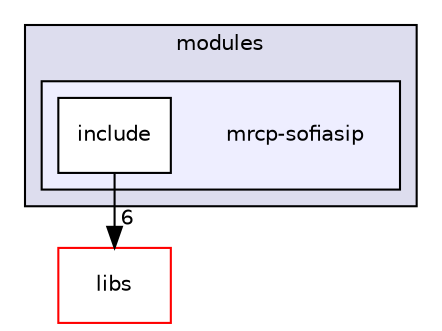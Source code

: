 digraph "mrcp-sofiasip" {
  compound=true
  node [ fontsize="10", fontname="Helvetica"];
  edge [ labelfontsize="10", labelfontname="Helvetica"];
  subgraph clusterdir_e05d7e2b1ecd646af5bb94391405f3b5 {
    graph [ bgcolor="#ddddee", pencolor="black", label="modules" fontname="Helvetica", fontsize="10", URL="dir_e05d7e2b1ecd646af5bb94391405f3b5.html"]
  subgraph clusterdir_7a1417850a309db2be863ff6110d9a95 {
    graph [ bgcolor="#eeeeff", pencolor="black", label="" URL="dir_7a1417850a309db2be863ff6110d9a95.html"];
    dir_7a1417850a309db2be863ff6110d9a95 [shape=plaintext label="mrcp-sofiasip"];
    dir_8acf2c0976ea127f76664f3e31e665dc [shape=box label="include" color="black" fillcolor="white" style="filled" URL="dir_8acf2c0976ea127f76664f3e31e665dc.html"];
  }
  }
  dir_6719ab1f1f7655efc2fa43f7eb574fd1 [shape=box label="libs" fillcolor="white" style="filled" color="red" URL="dir_6719ab1f1f7655efc2fa43f7eb574fd1.html"];
  dir_8acf2c0976ea127f76664f3e31e665dc->dir_6719ab1f1f7655efc2fa43f7eb574fd1 [headlabel="6", labeldistance=1.5 headhref="dir_000028_000000.html"];
}
